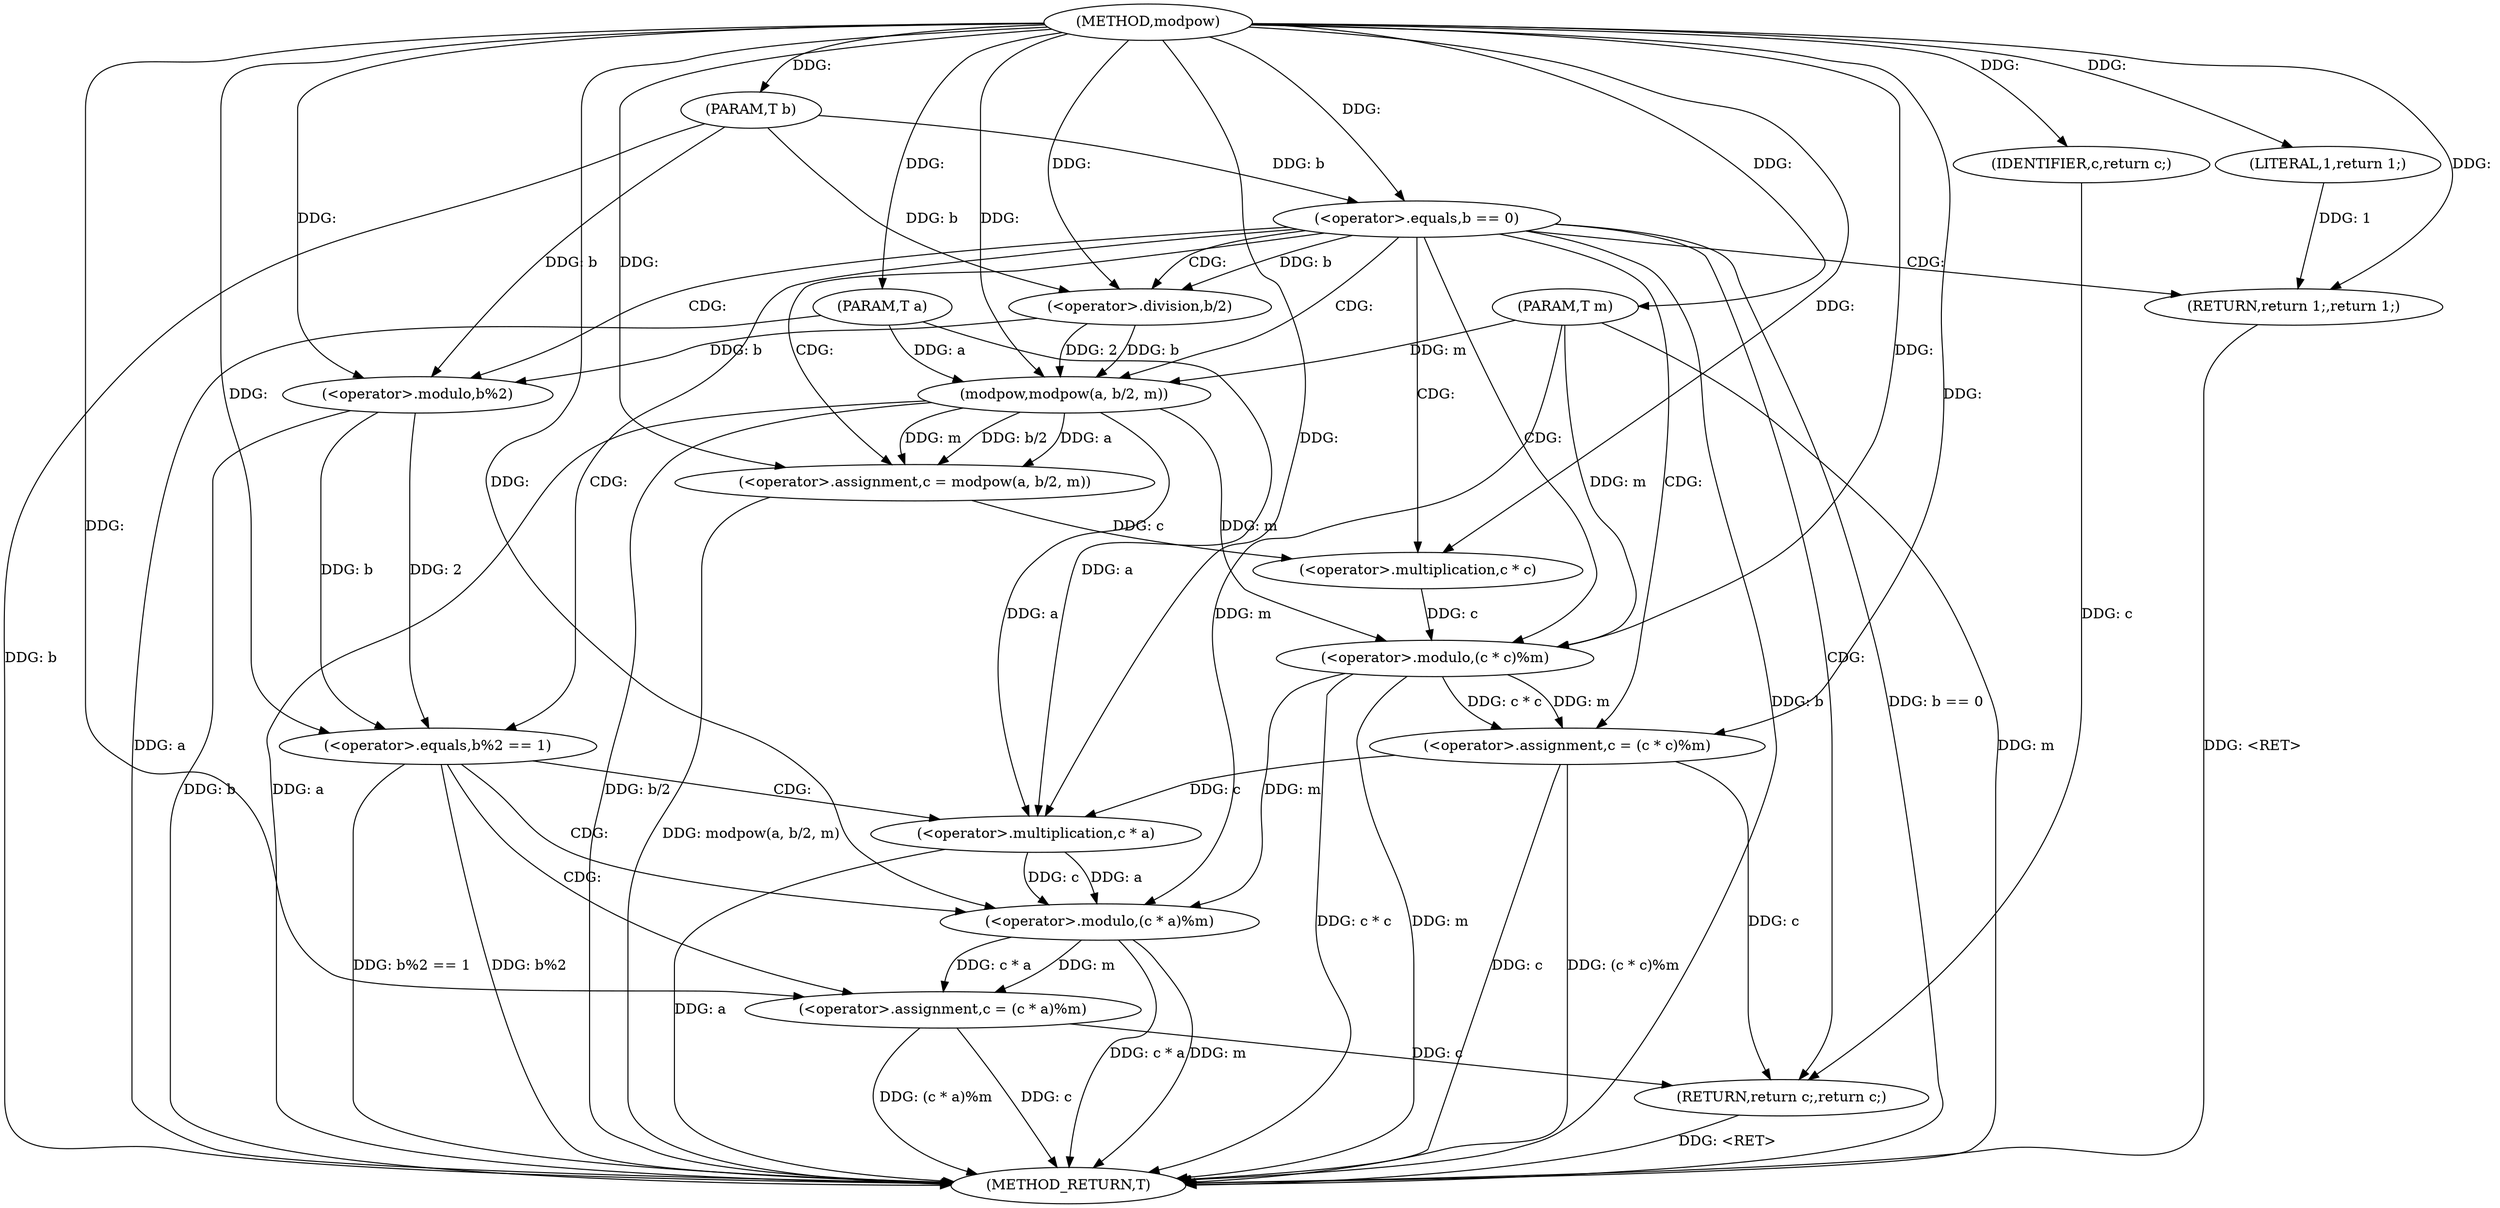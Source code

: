 digraph "modpow" {  
"1000945" [label = "(METHOD,modpow)" ]
"1000989" [label = "(METHOD_RETURN,T)" ]
"1000946" [label = "(PARAM,T a)" ]
"1000947" [label = "(PARAM,T b)" ]
"1000948" [label = "(PARAM,T m)" ]
"1000958" [label = "(<operator>.assignment,c = modpow(a, b/2, m))" ]
"1000966" [label = "(<operator>.assignment,c = (c * c)%m)" ]
"1000987" [label = "(RETURN,return c;,return c;)" ]
"1000951" [label = "(<operator>.equals,b == 0)" ]
"1000974" [label = "(<operator>.equals,b%2 == 1)" ]
"1000988" [label = "(IDENTIFIER,c,return c;)" ]
"1000955" [label = "(RETURN,return 1;,return 1;)" ]
"1000960" [label = "(modpow,modpow(a, b/2, m))" ]
"1000968" [label = "(<operator>.modulo,(c * c)%m)" ]
"1000980" [label = "(<operator>.assignment,c = (c * a)%m)" ]
"1000956" [label = "(LITERAL,1,return 1;)" ]
"1000962" [label = "(<operator>.division,b/2)" ]
"1000969" [label = "(<operator>.multiplication,c * c)" ]
"1000975" [label = "(<operator>.modulo,b%2)" ]
"1000982" [label = "(<operator>.modulo,(c * a)%m)" ]
"1000983" [label = "(<operator>.multiplication,c * a)" ]
  "1000946" -> "1000989"  [ label = "DDG: a"] 
  "1000947" -> "1000989"  [ label = "DDG: b"] 
  "1000948" -> "1000989"  [ label = "DDG: m"] 
  "1000951" -> "1000989"  [ label = "DDG: b"] 
  "1000951" -> "1000989"  [ label = "DDG: b == 0"] 
  "1000960" -> "1000989"  [ label = "DDG: a"] 
  "1000960" -> "1000989"  [ label = "DDG: b/2"] 
  "1000958" -> "1000989"  [ label = "DDG: modpow(a, b/2, m)"] 
  "1000966" -> "1000989"  [ label = "DDG: c"] 
  "1000968" -> "1000989"  [ label = "DDG: c * c"] 
  "1000968" -> "1000989"  [ label = "DDG: m"] 
  "1000966" -> "1000989"  [ label = "DDG: (c * c)%m"] 
  "1000975" -> "1000989"  [ label = "DDG: b"] 
  "1000974" -> "1000989"  [ label = "DDG: b%2"] 
  "1000974" -> "1000989"  [ label = "DDG: b%2 == 1"] 
  "1000980" -> "1000989"  [ label = "DDG: c"] 
  "1000983" -> "1000989"  [ label = "DDG: a"] 
  "1000982" -> "1000989"  [ label = "DDG: c * a"] 
  "1000982" -> "1000989"  [ label = "DDG: m"] 
  "1000980" -> "1000989"  [ label = "DDG: (c * a)%m"] 
  "1000987" -> "1000989"  [ label = "DDG: <RET>"] 
  "1000955" -> "1000989"  [ label = "DDG: <RET>"] 
  "1000945" -> "1000946"  [ label = "DDG: "] 
  "1000945" -> "1000947"  [ label = "DDG: "] 
  "1000945" -> "1000948"  [ label = "DDG: "] 
  "1000960" -> "1000958"  [ label = "DDG: a"] 
  "1000960" -> "1000958"  [ label = "DDG: m"] 
  "1000960" -> "1000958"  [ label = "DDG: b/2"] 
  "1000968" -> "1000966"  [ label = "DDG: c * c"] 
  "1000968" -> "1000966"  [ label = "DDG: m"] 
  "1000988" -> "1000987"  [ label = "DDG: c"] 
  "1000966" -> "1000987"  [ label = "DDG: c"] 
  "1000980" -> "1000987"  [ label = "DDG: c"] 
  "1000945" -> "1000958"  [ label = "DDG: "] 
  "1000945" -> "1000966"  [ label = "DDG: "] 
  "1000945" -> "1000988"  [ label = "DDG: "] 
  "1000947" -> "1000951"  [ label = "DDG: b"] 
  "1000945" -> "1000951"  [ label = "DDG: "] 
  "1000956" -> "1000955"  [ label = "DDG: 1"] 
  "1000945" -> "1000955"  [ label = "DDG: "] 
  "1000946" -> "1000960"  [ label = "DDG: a"] 
  "1000945" -> "1000960"  [ label = "DDG: "] 
  "1000948" -> "1000960"  [ label = "DDG: m"] 
  "1000962" -> "1000960"  [ label = "DDG: 2"] 
  "1000962" -> "1000960"  [ label = "DDG: b"] 
  "1000969" -> "1000968"  [ label = "DDG: c"] 
  "1000960" -> "1000968"  [ label = "DDG: m"] 
  "1000948" -> "1000968"  [ label = "DDG: m"] 
  "1000945" -> "1000968"  [ label = "DDG: "] 
  "1000975" -> "1000974"  [ label = "DDG: b"] 
  "1000975" -> "1000974"  [ label = "DDG: 2"] 
  "1000945" -> "1000974"  [ label = "DDG: "] 
  "1000982" -> "1000980"  [ label = "DDG: m"] 
  "1000982" -> "1000980"  [ label = "DDG: c * a"] 
  "1000945" -> "1000956"  [ label = "DDG: "] 
  "1000951" -> "1000962"  [ label = "DDG: b"] 
  "1000947" -> "1000962"  [ label = "DDG: b"] 
  "1000945" -> "1000962"  [ label = "DDG: "] 
  "1000958" -> "1000969"  [ label = "DDG: c"] 
  "1000945" -> "1000969"  [ label = "DDG: "] 
  "1000962" -> "1000975"  [ label = "DDG: b"] 
  "1000947" -> "1000975"  [ label = "DDG: b"] 
  "1000945" -> "1000975"  [ label = "DDG: "] 
  "1000945" -> "1000980"  [ label = "DDG: "] 
  "1000983" -> "1000982"  [ label = "DDG: a"] 
  "1000983" -> "1000982"  [ label = "DDG: c"] 
  "1000968" -> "1000982"  [ label = "DDG: m"] 
  "1000948" -> "1000982"  [ label = "DDG: m"] 
  "1000945" -> "1000982"  [ label = "DDG: "] 
  "1000966" -> "1000983"  [ label = "DDG: c"] 
  "1000945" -> "1000983"  [ label = "DDG: "] 
  "1000960" -> "1000983"  [ label = "DDG: a"] 
  "1000946" -> "1000983"  [ label = "DDG: a"] 
  "1000951" -> "1000974"  [ label = "CDG: "] 
  "1000951" -> "1000975"  [ label = "CDG: "] 
  "1000951" -> "1000958"  [ label = "CDG: "] 
  "1000951" -> "1000969"  [ label = "CDG: "] 
  "1000951" -> "1000960"  [ label = "CDG: "] 
  "1000951" -> "1000955"  [ label = "CDG: "] 
  "1000951" -> "1000962"  [ label = "CDG: "] 
  "1000951" -> "1000987"  [ label = "CDG: "] 
  "1000951" -> "1000968"  [ label = "CDG: "] 
  "1000951" -> "1000966"  [ label = "CDG: "] 
  "1000974" -> "1000980"  [ label = "CDG: "] 
  "1000974" -> "1000982"  [ label = "CDG: "] 
  "1000974" -> "1000983"  [ label = "CDG: "] 
}
